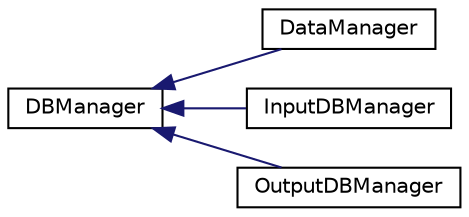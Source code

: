 digraph "Graphical Class Hierarchy"
{
 // LATEX_PDF_SIZE
  edge [fontname="Helvetica",fontsize="10",labelfontname="Helvetica",labelfontsize="10"];
  node [fontname="Helvetica",fontsize="10",shape=record];
  rankdir="LR";
  Node0 [label="DBManager",height=0.2,width=0.4,color="black", fillcolor="white", style="filled",URL="$classDBManager.html",tooltip=" "];
  Node0 -> Node1 [dir="back",color="midnightblue",fontsize="10",style="solid",fontname="Helvetica"];
  Node1 [label="DataManager",height=0.2,width=0.4,color="black", fillcolor="white", style="filled",URL="$classDataManager.html",tooltip=" "];
  Node0 -> Node2 [dir="back",color="midnightblue",fontsize="10",style="solid",fontname="Helvetica"];
  Node2 [label="InputDBManager",height=0.2,width=0.4,color="black", fillcolor="white", style="filled",URL="$classInputDBManager.html",tooltip=" "];
  Node0 -> Node3 [dir="back",color="midnightblue",fontsize="10",style="solid",fontname="Helvetica"];
  Node3 [label="OutputDBManager",height=0.2,width=0.4,color="black", fillcolor="white", style="filled",URL="$classOutputDBManager.html",tooltip="The OutputDBManager class."];
}
